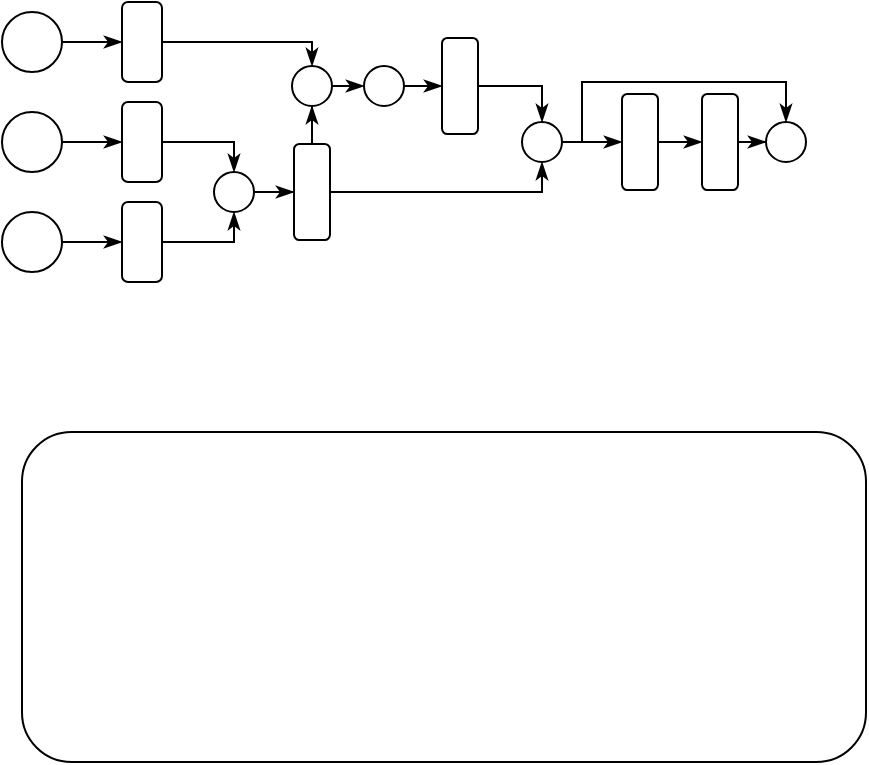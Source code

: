 <mxfile version="26.1.1">
  <diagram name="第 1 页" id="xxBF5ol8PT6a56aNci-O">
    <mxGraphModel dx="748" dy="372" grid="1" gridSize="10" guides="1" tooltips="1" connect="1" arrows="1" fold="1" page="1" pageScale="1" pageWidth="827" pageHeight="1169" math="0" shadow="0">
      <root>
        <mxCell id="0" />
        <mxCell id="1" parent="0" />
        <mxCell id="FpNi_09DiMc6DCRJbx8O-4" value="" style="rounded=1;whiteSpace=wrap;html=1;fillColor=none;" vertex="1" parent="1">
          <mxGeometry x="210" y="480" width="422" height="165" as="geometry" />
        </mxCell>
        <mxCell id="FpNi_09DiMc6DCRJbx8O-20" style="edgeStyle=orthogonalEdgeStyle;rounded=0;orthogonalLoop=1;jettySize=auto;html=1;entryX=0;entryY=0.5;entryDx=0;entryDy=0;endArrow=classicThin;endFill=1;" edge="1" parent="1" source="FpNi_09DiMc6DCRJbx8O-2" target="FpNi_09DiMc6DCRJbx8O-7">
          <mxGeometry relative="1" as="geometry" />
        </mxCell>
        <mxCell id="FpNi_09DiMc6DCRJbx8O-2" value="" style="ellipse;whiteSpace=wrap;html=1;aspect=fixed;" vertex="1" parent="1">
          <mxGeometry x="200" y="270" width="30" height="30" as="geometry" />
        </mxCell>
        <mxCell id="FpNi_09DiMc6DCRJbx8O-21" style="edgeStyle=orthogonalEdgeStyle;shape=connector;rounded=0;orthogonalLoop=1;jettySize=auto;html=1;entryX=0;entryY=0.5;entryDx=0;entryDy=0;strokeColor=default;align=center;verticalAlign=middle;fontFamily=Helvetica;fontSize=11;fontColor=default;labelBackgroundColor=default;endArrow=classicThin;endFill=1;" edge="1" parent="1" source="FpNi_09DiMc6DCRJbx8O-5" target="FpNi_09DiMc6DCRJbx8O-9">
          <mxGeometry relative="1" as="geometry" />
        </mxCell>
        <mxCell id="FpNi_09DiMc6DCRJbx8O-5" value="" style="ellipse;whiteSpace=wrap;html=1;aspect=fixed;" vertex="1" parent="1">
          <mxGeometry x="200" y="320" width="30" height="30" as="geometry" />
        </mxCell>
        <mxCell id="FpNi_09DiMc6DCRJbx8O-22" style="edgeStyle=orthogonalEdgeStyle;shape=connector;rounded=0;orthogonalLoop=1;jettySize=auto;html=1;entryX=0;entryY=0.5;entryDx=0;entryDy=0;strokeColor=default;align=center;verticalAlign=middle;fontFamily=Helvetica;fontSize=11;fontColor=default;labelBackgroundColor=default;endArrow=classicThin;endFill=1;" edge="1" parent="1" source="FpNi_09DiMc6DCRJbx8O-6" target="FpNi_09DiMc6DCRJbx8O-10">
          <mxGeometry relative="1" as="geometry" />
        </mxCell>
        <mxCell id="FpNi_09DiMc6DCRJbx8O-6" value="" style="ellipse;whiteSpace=wrap;html=1;aspect=fixed;" vertex="1" parent="1">
          <mxGeometry x="200" y="370" width="30" height="30" as="geometry" />
        </mxCell>
        <mxCell id="FpNi_09DiMc6DCRJbx8O-25" style="edgeStyle=orthogonalEdgeStyle;shape=connector;rounded=0;orthogonalLoop=1;jettySize=auto;html=1;entryX=0.5;entryY=0;entryDx=0;entryDy=0;strokeColor=default;align=center;verticalAlign=middle;fontFamily=Helvetica;fontSize=11;fontColor=default;labelBackgroundColor=default;endArrow=classicThin;endFill=1;" edge="1" parent="1" source="FpNi_09DiMc6DCRJbx8O-7" target="FpNi_09DiMc6DCRJbx8O-13">
          <mxGeometry relative="1" as="geometry">
            <Array as="points">
              <mxPoint x="355" y="285" />
            </Array>
          </mxGeometry>
        </mxCell>
        <mxCell id="FpNi_09DiMc6DCRJbx8O-7" value="" style="rounded=1;whiteSpace=wrap;html=1;" vertex="1" parent="1">
          <mxGeometry x="260" y="265" width="20" height="40" as="geometry" />
        </mxCell>
        <mxCell id="FpNi_09DiMc6DCRJbx8O-23" style="edgeStyle=orthogonalEdgeStyle;shape=connector;rounded=0;orthogonalLoop=1;jettySize=auto;html=1;entryX=0.5;entryY=0;entryDx=0;entryDy=0;strokeColor=default;align=center;verticalAlign=middle;fontFamily=Helvetica;fontSize=11;fontColor=default;labelBackgroundColor=default;endArrow=classicThin;endFill=1;" edge="1" parent="1" source="FpNi_09DiMc6DCRJbx8O-9" target="FpNi_09DiMc6DCRJbx8O-11">
          <mxGeometry relative="1" as="geometry">
            <Array as="points">
              <mxPoint x="316" y="335" />
            </Array>
          </mxGeometry>
        </mxCell>
        <mxCell id="FpNi_09DiMc6DCRJbx8O-9" value="" style="rounded=1;whiteSpace=wrap;html=1;" vertex="1" parent="1">
          <mxGeometry x="260" y="315" width="20" height="40" as="geometry" />
        </mxCell>
        <mxCell id="FpNi_09DiMc6DCRJbx8O-24" style="edgeStyle=orthogonalEdgeStyle;shape=connector;rounded=0;orthogonalLoop=1;jettySize=auto;html=1;entryX=0.5;entryY=1;entryDx=0;entryDy=0;strokeColor=default;align=center;verticalAlign=middle;fontFamily=Helvetica;fontSize=11;fontColor=default;labelBackgroundColor=default;endArrow=classicThin;endFill=1;" edge="1" parent="1" source="FpNi_09DiMc6DCRJbx8O-10" target="FpNi_09DiMc6DCRJbx8O-11">
          <mxGeometry relative="1" as="geometry">
            <Array as="points">
              <mxPoint x="316" y="385" />
            </Array>
          </mxGeometry>
        </mxCell>
        <mxCell id="FpNi_09DiMc6DCRJbx8O-10" value="" style="rounded=1;whiteSpace=wrap;html=1;" vertex="1" parent="1">
          <mxGeometry x="260" y="365" width="20" height="40" as="geometry" />
        </mxCell>
        <mxCell id="FpNi_09DiMc6DCRJbx8O-26" style="edgeStyle=orthogonalEdgeStyle;shape=connector;rounded=0;orthogonalLoop=1;jettySize=auto;html=1;entryX=0;entryY=0.5;entryDx=0;entryDy=0;strokeColor=default;align=center;verticalAlign=middle;fontFamily=Helvetica;fontSize=11;fontColor=default;labelBackgroundColor=default;endArrow=classicThin;endFill=1;" edge="1" parent="1" source="FpNi_09DiMc6DCRJbx8O-11" target="FpNi_09DiMc6DCRJbx8O-12">
          <mxGeometry relative="1" as="geometry" />
        </mxCell>
        <mxCell id="FpNi_09DiMc6DCRJbx8O-11" value="" style="ellipse;whiteSpace=wrap;html=1;aspect=fixed;" vertex="1" parent="1">
          <mxGeometry x="306" y="350" width="20" height="20" as="geometry" />
        </mxCell>
        <mxCell id="FpNi_09DiMc6DCRJbx8O-27" style="edgeStyle=orthogonalEdgeStyle;shape=connector;rounded=0;orthogonalLoop=1;jettySize=auto;html=1;entryX=0.5;entryY=1;entryDx=0;entryDy=0;strokeColor=default;align=center;verticalAlign=middle;fontFamily=Helvetica;fontSize=11;fontColor=default;labelBackgroundColor=default;endArrow=classicThin;endFill=1;" edge="1" parent="1" source="FpNi_09DiMc6DCRJbx8O-12" target="FpNi_09DiMc6DCRJbx8O-13">
          <mxGeometry relative="1" as="geometry" />
        </mxCell>
        <mxCell id="FpNi_09DiMc6DCRJbx8O-31" style="edgeStyle=orthogonalEdgeStyle;shape=connector;rounded=0;orthogonalLoop=1;jettySize=auto;html=1;entryX=0.5;entryY=1;entryDx=0;entryDy=0;strokeColor=default;align=center;verticalAlign=middle;fontFamily=Helvetica;fontSize=11;fontColor=default;labelBackgroundColor=default;endArrow=classicThin;endFill=1;" edge="1" parent="1" source="FpNi_09DiMc6DCRJbx8O-12" target="FpNi_09DiMc6DCRJbx8O-16">
          <mxGeometry relative="1" as="geometry">
            <Array as="points">
              <mxPoint x="470" y="360" />
            </Array>
          </mxGeometry>
        </mxCell>
        <mxCell id="FpNi_09DiMc6DCRJbx8O-12" value="" style="rounded=1;whiteSpace=wrap;html=1;" vertex="1" parent="1">
          <mxGeometry x="346" y="336" width="18" height="48" as="geometry" />
        </mxCell>
        <mxCell id="FpNi_09DiMc6DCRJbx8O-28" style="shape=connector;rounded=0;orthogonalLoop=1;jettySize=auto;html=1;entryX=0;entryY=0.5;entryDx=0;entryDy=0;strokeColor=default;align=center;verticalAlign=middle;fontFamily=Helvetica;fontSize=11;fontColor=default;labelBackgroundColor=default;endArrow=classicThin;endFill=1;exitX=1;exitY=0.5;exitDx=0;exitDy=0;" edge="1" parent="1" source="FpNi_09DiMc6DCRJbx8O-13" target="FpNi_09DiMc6DCRJbx8O-14">
          <mxGeometry relative="1" as="geometry" />
        </mxCell>
        <mxCell id="FpNi_09DiMc6DCRJbx8O-13" value="" style="ellipse;whiteSpace=wrap;html=1;aspect=fixed;" vertex="1" parent="1">
          <mxGeometry x="345" y="297" width="20" height="20" as="geometry" />
        </mxCell>
        <mxCell id="FpNi_09DiMc6DCRJbx8O-29" style="shape=connector;rounded=0;orthogonalLoop=1;jettySize=auto;html=1;entryX=0;entryY=0.5;entryDx=0;entryDy=0;strokeColor=default;align=center;verticalAlign=middle;fontFamily=Helvetica;fontSize=11;fontColor=default;labelBackgroundColor=default;endArrow=classicThin;endFill=1;" edge="1" parent="1" source="FpNi_09DiMc6DCRJbx8O-14" target="FpNi_09DiMc6DCRJbx8O-15">
          <mxGeometry relative="1" as="geometry" />
        </mxCell>
        <mxCell id="FpNi_09DiMc6DCRJbx8O-14" value="" style="ellipse;whiteSpace=wrap;html=1;aspect=fixed;" vertex="1" parent="1">
          <mxGeometry x="381" y="297" width="20" height="20" as="geometry" />
        </mxCell>
        <mxCell id="FpNi_09DiMc6DCRJbx8O-30" style="edgeStyle=orthogonalEdgeStyle;shape=connector;rounded=0;orthogonalLoop=1;jettySize=auto;html=1;entryX=0.5;entryY=0;entryDx=0;entryDy=0;strokeColor=default;align=center;verticalAlign=middle;fontFamily=Helvetica;fontSize=11;fontColor=default;labelBackgroundColor=default;endArrow=classicThin;endFill=1;" edge="1" parent="1" source="FpNi_09DiMc6DCRJbx8O-15" target="FpNi_09DiMc6DCRJbx8O-16">
          <mxGeometry relative="1" as="geometry">
            <Array as="points">
              <mxPoint x="470" y="307" />
            </Array>
          </mxGeometry>
        </mxCell>
        <mxCell id="FpNi_09DiMc6DCRJbx8O-15" value="" style="rounded=1;whiteSpace=wrap;html=1;" vertex="1" parent="1">
          <mxGeometry x="420" y="283" width="18" height="48" as="geometry" />
        </mxCell>
        <mxCell id="FpNi_09DiMc6DCRJbx8O-32" style="edgeStyle=orthogonalEdgeStyle;shape=connector;rounded=0;orthogonalLoop=1;jettySize=auto;html=1;entryX=0;entryY=0.5;entryDx=0;entryDy=0;strokeColor=default;align=center;verticalAlign=middle;fontFamily=Helvetica;fontSize=11;fontColor=default;labelBackgroundColor=default;endArrow=classicThin;endFill=1;" edge="1" parent="1" source="FpNi_09DiMc6DCRJbx8O-16" target="FpNi_09DiMc6DCRJbx8O-17">
          <mxGeometry relative="1" as="geometry" />
        </mxCell>
        <mxCell id="FpNi_09DiMc6DCRJbx8O-35" style="edgeStyle=orthogonalEdgeStyle;shape=connector;rounded=0;orthogonalLoop=1;jettySize=auto;html=1;entryX=0.5;entryY=0;entryDx=0;entryDy=0;strokeColor=default;align=center;verticalAlign=middle;fontFamily=Helvetica;fontSize=11;fontColor=default;labelBackgroundColor=default;endArrow=classicThin;endFill=1;" edge="1" parent="1" source="FpNi_09DiMc6DCRJbx8O-16" target="FpNi_09DiMc6DCRJbx8O-19">
          <mxGeometry relative="1" as="geometry">
            <Array as="points">
              <mxPoint x="490" y="335" />
              <mxPoint x="490" y="305" />
              <mxPoint x="592" y="305" />
            </Array>
          </mxGeometry>
        </mxCell>
        <mxCell id="FpNi_09DiMc6DCRJbx8O-16" value="" style="ellipse;whiteSpace=wrap;html=1;aspect=fixed;" vertex="1" parent="1">
          <mxGeometry x="460" y="325" width="20" height="20" as="geometry" />
        </mxCell>
        <mxCell id="FpNi_09DiMc6DCRJbx8O-33" style="edgeStyle=orthogonalEdgeStyle;shape=connector;rounded=0;orthogonalLoop=1;jettySize=auto;html=1;entryX=0;entryY=0.5;entryDx=0;entryDy=0;strokeColor=default;align=center;verticalAlign=middle;fontFamily=Helvetica;fontSize=11;fontColor=default;labelBackgroundColor=default;endArrow=classicThin;endFill=1;" edge="1" parent="1" source="FpNi_09DiMc6DCRJbx8O-17" target="FpNi_09DiMc6DCRJbx8O-18">
          <mxGeometry relative="1" as="geometry" />
        </mxCell>
        <mxCell id="FpNi_09DiMc6DCRJbx8O-17" value="" style="rounded=1;whiteSpace=wrap;html=1;" vertex="1" parent="1">
          <mxGeometry x="510" y="311" width="18" height="48" as="geometry" />
        </mxCell>
        <mxCell id="FpNi_09DiMc6DCRJbx8O-34" style="edgeStyle=orthogonalEdgeStyle;shape=connector;rounded=0;orthogonalLoop=1;jettySize=auto;html=1;entryX=0;entryY=0.5;entryDx=0;entryDy=0;strokeColor=default;align=center;verticalAlign=middle;fontFamily=Helvetica;fontSize=11;fontColor=default;labelBackgroundColor=default;endArrow=classicThin;endFill=1;" edge="1" parent="1" source="FpNi_09DiMc6DCRJbx8O-18" target="FpNi_09DiMc6DCRJbx8O-19">
          <mxGeometry relative="1" as="geometry" />
        </mxCell>
        <mxCell id="FpNi_09DiMc6DCRJbx8O-18" value="" style="rounded=1;whiteSpace=wrap;html=1;" vertex="1" parent="1">
          <mxGeometry x="550" y="311" width="18" height="48" as="geometry" />
        </mxCell>
        <mxCell id="FpNi_09DiMc6DCRJbx8O-19" value="" style="ellipse;whiteSpace=wrap;html=1;aspect=fixed;" vertex="1" parent="1">
          <mxGeometry x="582" y="325" width="20" height="20" as="geometry" />
        </mxCell>
      </root>
    </mxGraphModel>
  </diagram>
</mxfile>
